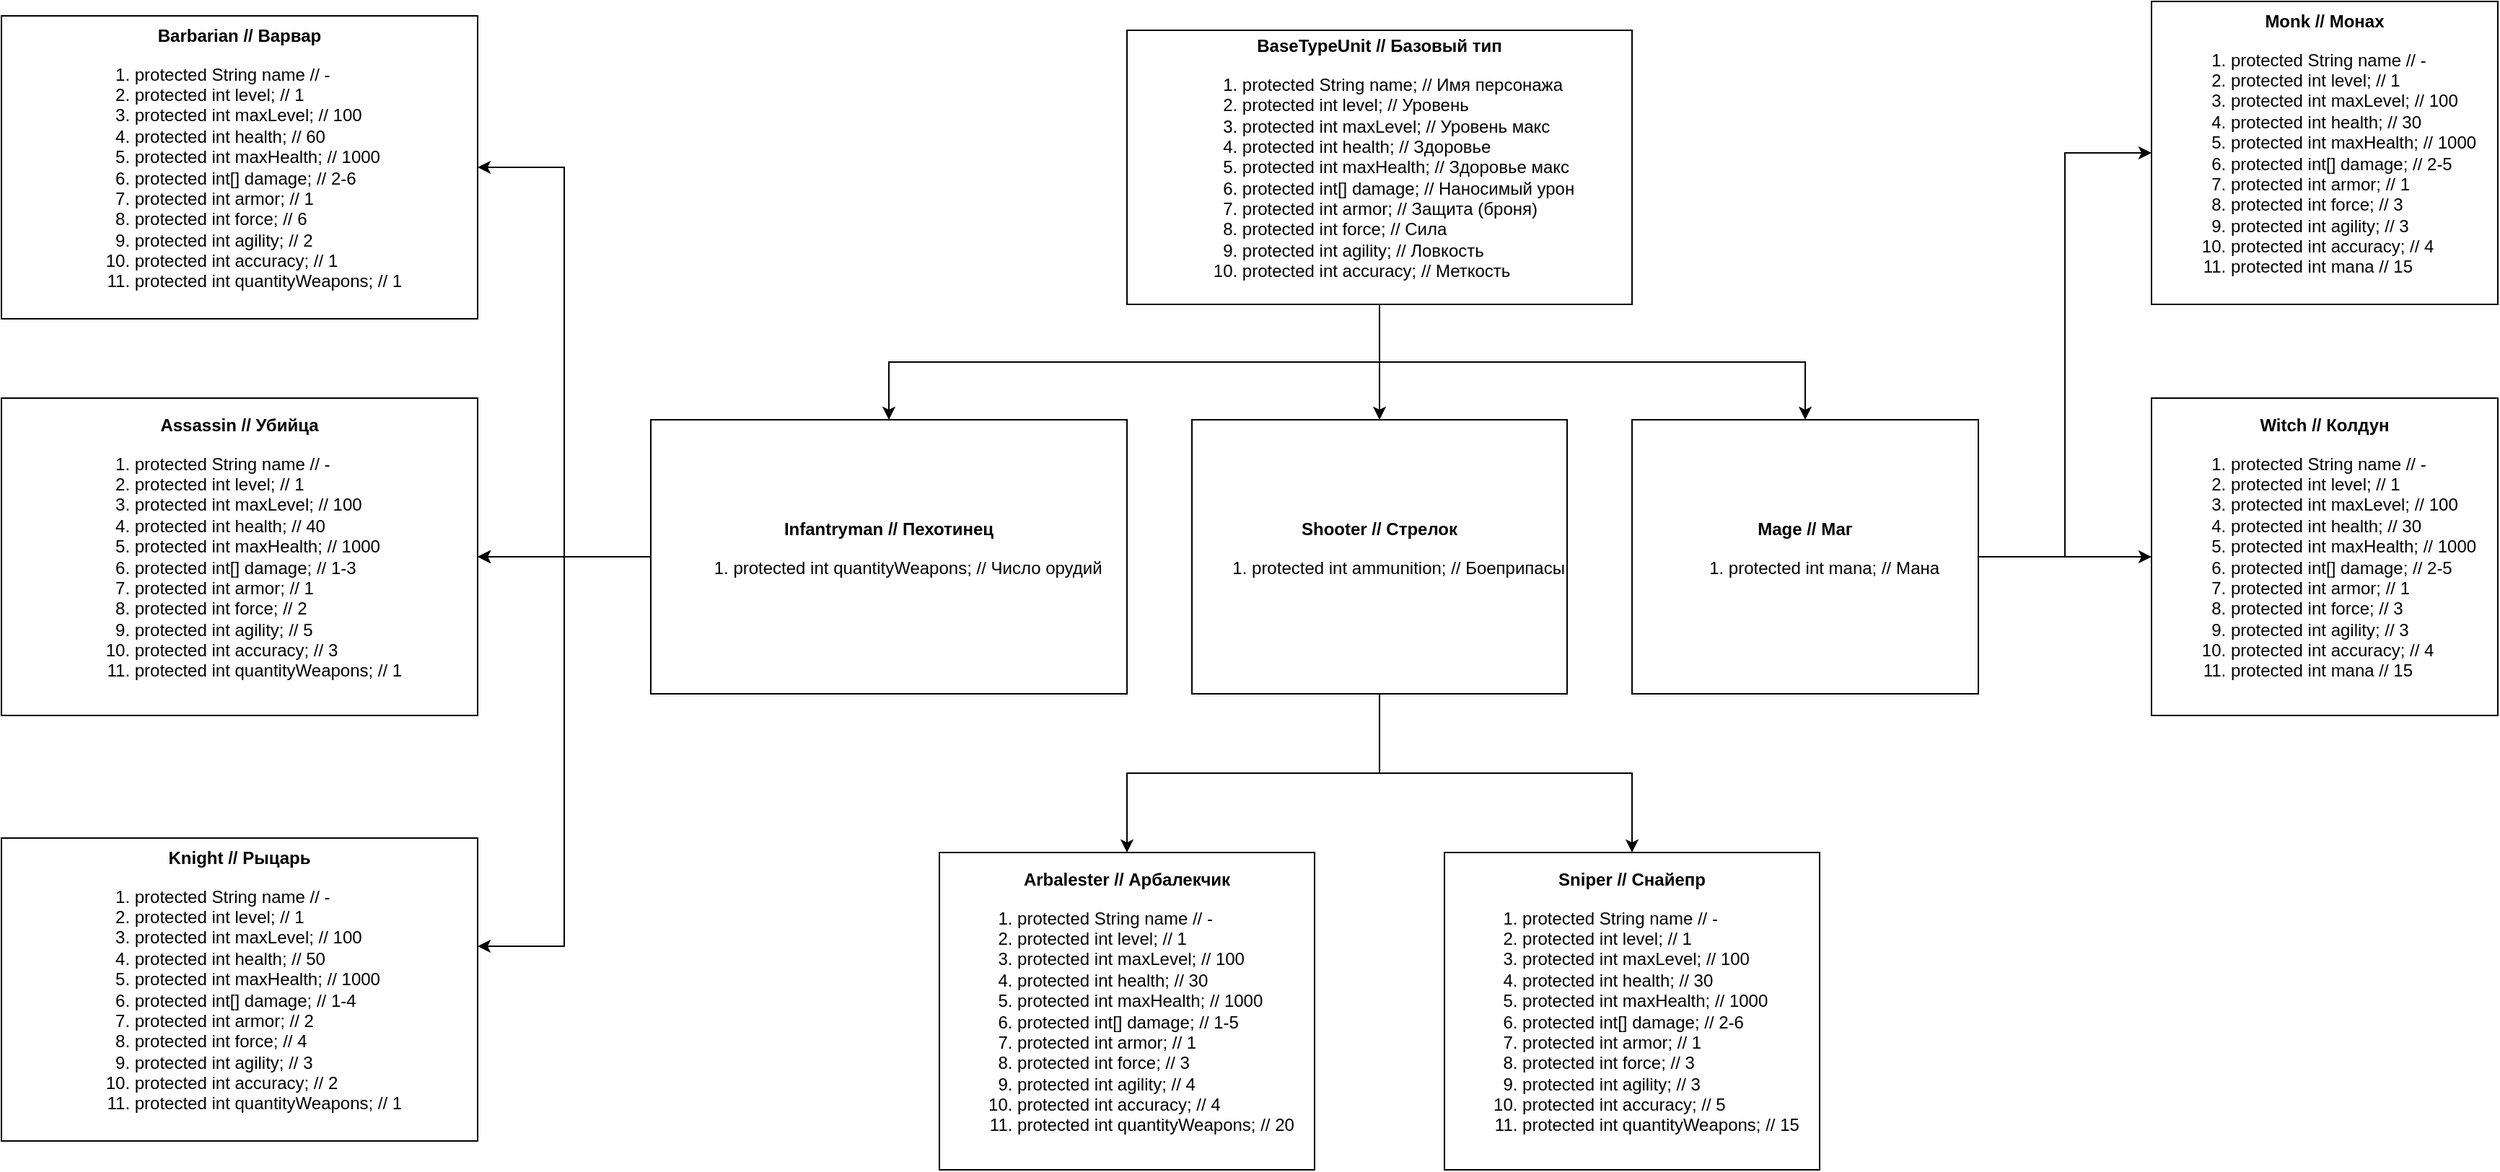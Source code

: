 <mxfile version="21.2.1" type="device">
  <diagram name="Страница 1" id="Y7fdmkCdAOw_nw4FtkV0">
    <mxGraphModel dx="2327" dy="2079" grid="1" gridSize="10" guides="1" tooltips="1" connect="1" arrows="1" fold="1" page="1" pageScale="1" pageWidth="827" pageHeight="1169" math="0" shadow="0">
      <root>
        <mxCell id="0" />
        <mxCell id="1" parent="0" />
        <mxCell id="HZP4EUPkdjJxszeQHDiw-8" value="" style="edgeStyle=orthogonalEdgeStyle;rounded=0;orthogonalLoop=1;jettySize=auto;html=1;" edge="1" parent="1" source="HZP4EUPkdjJxszeQHDiw-1" target="HZP4EUPkdjJxszeQHDiw-7">
          <mxGeometry relative="1" as="geometry" />
        </mxCell>
        <mxCell id="HZP4EUPkdjJxszeQHDiw-10" value="" style="edgeStyle=orthogonalEdgeStyle;rounded=0;orthogonalLoop=1;jettySize=auto;html=1;" edge="1" parent="1" source="HZP4EUPkdjJxszeQHDiw-1" target="HZP4EUPkdjJxszeQHDiw-9">
          <mxGeometry relative="1" as="geometry" />
        </mxCell>
        <mxCell id="HZP4EUPkdjJxszeQHDiw-12" value="" style="edgeStyle=orthogonalEdgeStyle;rounded=0;orthogonalLoop=1;jettySize=auto;html=1;" edge="1" parent="1" source="HZP4EUPkdjJxszeQHDiw-1" target="HZP4EUPkdjJxszeQHDiw-11">
          <mxGeometry relative="1" as="geometry" />
        </mxCell>
        <mxCell id="HZP4EUPkdjJxszeQHDiw-1" value="&lt;b&gt;BaseTypeUnit // Базовый тип&lt;/b&gt;&lt;br&gt;&lt;div&gt;&lt;ol&gt;&lt;li style=&quot;text-align: left;&quot;&gt;protected String name; // Имя персонажа&lt;/li&gt;&lt;li style=&quot;text-align: left;&quot;&gt;protected int level; // Уровень&lt;/li&gt;&lt;li style=&quot;text-align: left;&quot;&gt;protected int maxLevel; // Уровень макс&lt;/li&gt;&lt;li style=&quot;text-align: left;&quot;&gt;&lt;span style=&quot;background-color: initial;&quot;&gt;protected int health; // Здоровье&lt;/span&gt;&lt;/li&gt;&lt;li style=&quot;text-align: left;&quot;&gt;protected int maxHealth; // Здоровье макс&lt;/li&gt;&lt;li style=&quot;text-align: left;&quot;&gt;protected int[] damage; // Наносимый урон&lt;/li&gt;&lt;li style=&quot;text-align: left;&quot;&gt;protected int armor; // Защита (броня)&lt;/li&gt;&lt;li style=&quot;text-align: left;&quot;&gt;protected int force; // Сила&lt;/li&gt;&lt;li style=&quot;text-align: left;&quot;&gt;protected int agility; // Ловкость&lt;/li&gt;&lt;li style=&quot;text-align: left;&quot;&gt;protected int accuracy; // Меткость&lt;br&gt;&lt;/li&gt;&lt;/ol&gt;&lt;/div&gt;" style="rounded=0;whiteSpace=wrap;html=1;" vertex="1" parent="1">
          <mxGeometry x="270" y="-90" width="350" height="190" as="geometry" />
        </mxCell>
        <mxCell id="HZP4EUPkdjJxszeQHDiw-28" value="" style="edgeStyle=orthogonalEdgeStyle;rounded=0;orthogonalLoop=1;jettySize=auto;html=1;" edge="1" parent="1" source="HZP4EUPkdjJxszeQHDiw-7" target="HZP4EUPkdjJxszeQHDiw-27">
          <mxGeometry relative="1" as="geometry">
            <Array as="points">
              <mxPoint x="920" y="275" />
              <mxPoint x="920" y="-5" />
            </Array>
          </mxGeometry>
        </mxCell>
        <mxCell id="HZP4EUPkdjJxszeQHDiw-32" value="" style="edgeStyle=orthogonalEdgeStyle;rounded=0;orthogonalLoop=1;jettySize=auto;html=1;" edge="1" parent="1" source="HZP4EUPkdjJxszeQHDiw-7" target="HZP4EUPkdjJxszeQHDiw-31">
          <mxGeometry relative="1" as="geometry" />
        </mxCell>
        <mxCell id="HZP4EUPkdjJxszeQHDiw-7" value="&lt;b&gt;Mage // Маг&lt;br&gt;&lt;/b&gt;&lt;div&gt;&lt;ol&gt;&lt;li style=&quot;text-align: left;&quot;&gt;protected int mana; // Мана&lt;/li&gt;&lt;/ol&gt;&lt;/div&gt;" style="rounded=0;whiteSpace=wrap;html=1;" vertex="1" parent="1">
          <mxGeometry x="620" y="180" width="240" height="190" as="geometry" />
        </mxCell>
        <mxCell id="HZP4EUPkdjJxszeQHDiw-21" value="" style="edgeStyle=orthogonalEdgeStyle;rounded=0;orthogonalLoop=1;jettySize=auto;html=1;" edge="1" parent="1" source="HZP4EUPkdjJxszeQHDiw-9" target="HZP4EUPkdjJxszeQHDiw-20">
          <mxGeometry relative="1" as="geometry" />
        </mxCell>
        <mxCell id="HZP4EUPkdjJxszeQHDiw-23" value="" style="edgeStyle=orthogonalEdgeStyle;rounded=0;orthogonalLoop=1;jettySize=auto;html=1;" edge="1" parent="1" source="HZP4EUPkdjJxszeQHDiw-9" target="HZP4EUPkdjJxszeQHDiw-22">
          <mxGeometry relative="1" as="geometry" />
        </mxCell>
        <mxCell id="HZP4EUPkdjJxszeQHDiw-9" value="&lt;b&gt;Shooter // Стрелок&lt;br&gt;&lt;/b&gt;&lt;div&gt;&lt;ol&gt;&lt;li style=&quot;&quot;&gt;protected int ammunition; // Боеприпасы&lt;/li&gt;&lt;/ol&gt;&lt;/div&gt;" style="rounded=0;whiteSpace=wrap;html=1;align=center;" vertex="1" parent="1">
          <mxGeometry x="315" y="180" width="260" height="190" as="geometry" />
        </mxCell>
        <mxCell id="HZP4EUPkdjJxszeQHDiw-14" value="" style="edgeStyle=orthogonalEdgeStyle;rounded=0;orthogonalLoop=1;jettySize=auto;html=1;" edge="1" parent="1" source="HZP4EUPkdjJxszeQHDiw-11" target="HZP4EUPkdjJxszeQHDiw-13">
          <mxGeometry relative="1" as="geometry">
            <Array as="points">
              <mxPoint x="-120" y="275" />
              <mxPoint x="-120" y="545" />
            </Array>
          </mxGeometry>
        </mxCell>
        <mxCell id="HZP4EUPkdjJxszeQHDiw-16" value="" style="edgeStyle=orthogonalEdgeStyle;rounded=0;orthogonalLoop=1;jettySize=auto;html=1;" edge="1" parent="1" source="HZP4EUPkdjJxszeQHDiw-11" target="HZP4EUPkdjJxszeQHDiw-15">
          <mxGeometry relative="1" as="geometry" />
        </mxCell>
        <mxCell id="HZP4EUPkdjJxszeQHDiw-17" value="" style="edgeStyle=orthogonalEdgeStyle;rounded=0;orthogonalLoop=1;jettySize=auto;html=1;" edge="1" parent="1" source="HZP4EUPkdjJxszeQHDiw-11" target="HZP4EUPkdjJxszeQHDiw-15">
          <mxGeometry relative="1" as="geometry" />
        </mxCell>
        <mxCell id="HZP4EUPkdjJxszeQHDiw-19" value="" style="edgeStyle=orthogonalEdgeStyle;rounded=0;orthogonalLoop=1;jettySize=auto;html=1;" edge="1" parent="1" source="HZP4EUPkdjJxszeQHDiw-11" target="HZP4EUPkdjJxszeQHDiw-18">
          <mxGeometry relative="1" as="geometry">
            <Array as="points">
              <mxPoint x="-120" y="275" />
              <mxPoint x="-120" y="5" />
            </Array>
          </mxGeometry>
        </mxCell>
        <mxCell id="HZP4EUPkdjJxszeQHDiw-11" value="&lt;b&gt;Infantryman // Пехотинец&lt;/b&gt;&lt;br&gt;&lt;div&gt;&lt;ol&gt;&lt;li style=&quot;border-color: var(--border-color); text-align: left;&quot;&gt;protected int quantityWeapons; // Число орудий&lt;br&gt;&lt;/li&gt;&lt;/ol&gt;&lt;/div&gt;" style="rounded=0;whiteSpace=wrap;html=1;" vertex="1" parent="1">
          <mxGeometry x="-60" y="180" width="330" height="190" as="geometry" />
        </mxCell>
        <mxCell id="HZP4EUPkdjJxszeQHDiw-13" value="&lt;b&gt;Knight // Рыцарь&lt;/b&gt;&lt;br&gt;&lt;div&gt;&lt;ol&gt;&lt;li style=&quot;border-color: var(--border-color); text-align: left;&quot;&gt;protected String name // -&lt;/li&gt;&lt;li style=&quot;border-color: var(--border-color); text-align: left;&quot;&gt;protected int level; // 1&lt;/li&gt;&lt;li style=&quot;border-color: var(--border-color); text-align: left;&quot;&gt;protected int maxLevel; // 100&lt;/li&gt;&lt;li style=&quot;border-color: var(--border-color); text-align: left;&quot;&gt;protected int health; // 50&lt;/li&gt;&lt;li style=&quot;border-color: var(--border-color); text-align: left;&quot;&gt;protected int maxHealth; // 1000&lt;/li&gt;&lt;li style=&quot;border-color: var(--border-color); text-align: left;&quot;&gt;protected int[] damage; // 1-4&lt;/li&gt;&lt;li style=&quot;border-color: var(--border-color); text-align: left;&quot;&gt;protected int armor; // 2&lt;/li&gt;&lt;li style=&quot;border-color: var(--border-color); text-align: left;&quot;&gt;protected int force; // 4&lt;/li&gt;&lt;li style=&quot;border-color: var(--border-color); text-align: left;&quot;&gt;protected int agility; // 3&lt;/li&gt;&lt;li style=&quot;border-color: var(--border-color); text-align: left;&quot;&gt;protected int accuracy; // 2&lt;/li&gt;&lt;li style=&quot;border-color: var(--border-color); text-align: left;&quot;&gt;protected int quantityWeapons; // 1&lt;/li&gt;&lt;/ol&gt;&lt;/div&gt;" style="rounded=0;whiteSpace=wrap;html=1;" vertex="1" parent="1">
          <mxGeometry x="-510" y="470" width="330" height="210" as="geometry" />
        </mxCell>
        <mxCell id="HZP4EUPkdjJxszeQHDiw-15" value="&lt;b&gt;Assassin //&amp;nbsp;Убийца&lt;/b&gt;&lt;br&gt;&lt;div&gt;&lt;ol&gt;&lt;li style=&quot;border-color: var(--border-color); text-align: left;&quot;&gt;protected String name // -&lt;/li&gt;&lt;li style=&quot;border-color: var(--border-color); text-align: left;&quot;&gt;protected int level; // 1&lt;/li&gt;&lt;li style=&quot;border-color: var(--border-color); text-align: left;&quot;&gt;protected int maxLevel; // 100&lt;/li&gt;&lt;li style=&quot;border-color: var(--border-color); text-align: left;&quot;&gt;protected int health; // 40&lt;/li&gt;&lt;li style=&quot;border-color: var(--border-color); text-align: left;&quot;&gt;protected int maxHealth; // 1000&lt;/li&gt;&lt;li style=&quot;border-color: var(--border-color); text-align: left;&quot;&gt;protected int[] damage; // 1-3&lt;/li&gt;&lt;li style=&quot;border-color: var(--border-color); text-align: left;&quot;&gt;protected int armor; // 1&lt;/li&gt;&lt;li style=&quot;border-color: var(--border-color); text-align: left;&quot;&gt;protected int force; // 2&lt;/li&gt;&lt;li style=&quot;border-color: var(--border-color); text-align: left;&quot;&gt;protected int agility; // 5&lt;/li&gt;&lt;li style=&quot;border-color: var(--border-color); text-align: left;&quot;&gt;protected int accuracy; // 3&lt;/li&gt;&lt;li style=&quot;border-color: var(--border-color); text-align: left;&quot;&gt;protected int quantityWeapons; // 1&lt;/li&gt;&lt;/ol&gt;&lt;/div&gt;" style="rounded=0;whiteSpace=wrap;html=1;" vertex="1" parent="1">
          <mxGeometry x="-510" y="165" width="330" height="220" as="geometry" />
        </mxCell>
        <mxCell id="HZP4EUPkdjJxszeQHDiw-18" value="&lt;b&gt;Barbarian //&amp;nbsp;Варвар&lt;/b&gt;&lt;br&gt;&lt;div&gt;&lt;ol&gt;&lt;li style=&quot;border-color: var(--border-color); text-align: left;&quot;&gt;protected String name // -&lt;/li&gt;&lt;li style=&quot;border-color: var(--border-color); text-align: left;&quot;&gt;protected int level; // 1&lt;/li&gt;&lt;li style=&quot;border-color: var(--border-color); text-align: left;&quot;&gt;protected int maxLevel; // 100&lt;/li&gt;&lt;li style=&quot;border-color: var(--border-color); text-align: left;&quot;&gt;protected int health; // 60&lt;/li&gt;&lt;li style=&quot;border-color: var(--border-color); text-align: left;&quot;&gt;protected int maxHealth; // 1000&lt;/li&gt;&lt;li style=&quot;border-color: var(--border-color); text-align: left;&quot;&gt;protected int[] damage; // 2-6&lt;/li&gt;&lt;li style=&quot;border-color: var(--border-color); text-align: left;&quot;&gt;protected int armor; // 1&lt;/li&gt;&lt;li style=&quot;border-color: var(--border-color); text-align: left;&quot;&gt;protected int force; // 6&lt;/li&gt;&lt;li style=&quot;border-color: var(--border-color); text-align: left;&quot;&gt;protected int agility; // 2&lt;/li&gt;&lt;li style=&quot;border-color: var(--border-color); text-align: left;&quot;&gt;protected int accuracy; // 1&lt;/li&gt;&lt;li style=&quot;border-color: var(--border-color); text-align: left;&quot;&gt;protected int quantityWeapons; // 1&lt;/li&gt;&lt;/ol&gt;&lt;/div&gt;" style="rounded=0;whiteSpace=wrap;html=1;" vertex="1" parent="1">
          <mxGeometry x="-510" y="-100" width="330" height="210" as="geometry" />
        </mxCell>
        <mxCell id="HZP4EUPkdjJxszeQHDiw-20" value="&lt;b&gt;Arbalester // Арбалекчик&lt;/b&gt;&lt;br&gt;&lt;div&gt;&lt;ol&gt;&lt;li style=&quot;border-color: var(--border-color); text-align: left;&quot;&gt;protected String name // -&lt;/li&gt;&lt;li style=&quot;border-color: var(--border-color); text-align: left;&quot;&gt;protected int level; // 1&lt;/li&gt;&lt;li style=&quot;border-color: var(--border-color); text-align: left;&quot;&gt;protected int maxLevel; // 100&lt;/li&gt;&lt;li style=&quot;border-color: var(--border-color); text-align: left;&quot;&gt;protected int health; // 30&lt;/li&gt;&lt;li style=&quot;border-color: var(--border-color); text-align: left;&quot;&gt;protected int maxHealth; // 1000&lt;/li&gt;&lt;li style=&quot;border-color: var(--border-color); text-align: left;&quot;&gt;protected int[] damage; // 1-5&lt;/li&gt;&lt;li style=&quot;border-color: var(--border-color); text-align: left;&quot;&gt;protected int armor; // 1&lt;/li&gt;&lt;li style=&quot;border-color: var(--border-color); text-align: left;&quot;&gt;protected int force; // 3&lt;/li&gt;&lt;li style=&quot;border-color: var(--border-color); text-align: left;&quot;&gt;protected int agility; // 4&lt;/li&gt;&lt;li style=&quot;border-color: var(--border-color); text-align: left;&quot;&gt;protected int accuracy; // 4&lt;/li&gt;&lt;li style=&quot;border-color: var(--border-color); text-align: left;&quot;&gt;protected int quantityWeapons; // 20&lt;/li&gt;&lt;/ol&gt;&lt;/div&gt;" style="rounded=0;whiteSpace=wrap;html=1;" vertex="1" parent="1">
          <mxGeometry x="140" y="480" width="260" height="220" as="geometry" />
        </mxCell>
        <mxCell id="HZP4EUPkdjJxszeQHDiw-22" value="&lt;b&gt;Sniper // Снайепр&lt;/b&gt;&lt;br&gt;&lt;div&gt;&lt;ol&gt;&lt;li style=&quot;border-color: var(--border-color); text-align: left;&quot;&gt;protected String name // -&lt;/li&gt;&lt;li style=&quot;border-color: var(--border-color); text-align: left;&quot;&gt;protected int level; // 1&lt;/li&gt;&lt;li style=&quot;border-color: var(--border-color); text-align: left;&quot;&gt;protected int maxLevel; // 100&lt;/li&gt;&lt;li style=&quot;border-color: var(--border-color); text-align: left;&quot;&gt;protected int health; // 30&lt;/li&gt;&lt;li style=&quot;border-color: var(--border-color); text-align: left;&quot;&gt;protected int maxHealth; // 1000&lt;/li&gt;&lt;li style=&quot;border-color: var(--border-color); text-align: left;&quot;&gt;protected int[] damage; // 2-6&lt;/li&gt;&lt;li style=&quot;border-color: var(--border-color); text-align: left;&quot;&gt;protected int armor; // 1&lt;/li&gt;&lt;li style=&quot;border-color: var(--border-color); text-align: left;&quot;&gt;protected int force; // 3&lt;/li&gt;&lt;li style=&quot;border-color: var(--border-color); text-align: left;&quot;&gt;protected int agility; // 3&lt;/li&gt;&lt;li style=&quot;border-color: var(--border-color); text-align: left;&quot;&gt;protected int accuracy; // 5&lt;/li&gt;&lt;li style=&quot;border-color: var(--border-color); text-align: left;&quot;&gt;protected int quantityWeapons; // 15&lt;/li&gt;&lt;/ol&gt;&lt;/div&gt;" style="rounded=0;whiteSpace=wrap;html=1;" vertex="1" parent="1">
          <mxGeometry x="490" y="480" width="260" height="220" as="geometry" />
        </mxCell>
        <mxCell id="HZP4EUPkdjJxszeQHDiw-27" value="&lt;b&gt;Monk // Монах&lt;br&gt;&lt;/b&gt;&lt;div&gt;&lt;ol&gt;&lt;li style=&quot;border-color: var(--border-color); text-align: left;&quot;&gt;protected String name // -&lt;/li&gt;&lt;li style=&quot;border-color: var(--border-color); text-align: left;&quot;&gt;protected int level; // 1&lt;/li&gt;&lt;li style=&quot;border-color: var(--border-color); text-align: left;&quot;&gt;protected int maxLevel; // 100&lt;/li&gt;&lt;li style=&quot;border-color: var(--border-color); text-align: left;&quot;&gt;protected int health; // 30&lt;/li&gt;&lt;li style=&quot;border-color: var(--border-color); text-align: left;&quot;&gt;protected int maxHealth; // 1000&lt;/li&gt;&lt;li style=&quot;border-color: var(--border-color); text-align: left;&quot;&gt;protected int[] damage; // 2-5&lt;/li&gt;&lt;li style=&quot;border-color: var(--border-color); text-align: left;&quot;&gt;protected int armor; // 1&lt;/li&gt;&lt;li style=&quot;border-color: var(--border-color); text-align: left;&quot;&gt;protected int force; // 3&lt;/li&gt;&lt;li style=&quot;border-color: var(--border-color); text-align: left;&quot;&gt;protected int agility; // 3&lt;/li&gt;&lt;li style=&quot;border-color: var(--border-color); text-align: left;&quot;&gt;protected int accuracy; // 4&lt;/li&gt;&lt;li style=&quot;border-color: var(--border-color); text-align: left;&quot;&gt;protected int mana&amp;nbsp;// 15&lt;/li&gt;&lt;/ol&gt;&lt;/div&gt;" style="rounded=0;whiteSpace=wrap;html=1;" vertex="1" parent="1">
          <mxGeometry x="980" y="-110" width="240" height="210" as="geometry" />
        </mxCell>
        <mxCell id="HZP4EUPkdjJxszeQHDiw-31" value="&lt;b&gt;Witch // Колдун&lt;/b&gt;&lt;br&gt;&lt;div&gt;&lt;ol&gt;&lt;li style=&quot;border-color: var(--border-color); text-align: left;&quot;&gt;protected String name // -&lt;/li&gt;&lt;li style=&quot;border-color: var(--border-color); text-align: left;&quot;&gt;protected int level; // 1&lt;/li&gt;&lt;li style=&quot;border-color: var(--border-color); text-align: left;&quot;&gt;protected int maxLevel; // 100&lt;/li&gt;&lt;li style=&quot;border-color: var(--border-color); text-align: left;&quot;&gt;protected int health; // 30&lt;/li&gt;&lt;li style=&quot;border-color: var(--border-color); text-align: left;&quot;&gt;protected int maxHealth; // 1000&lt;/li&gt;&lt;li style=&quot;border-color: var(--border-color); text-align: left;&quot;&gt;protected int[] damage; // 2-5&lt;/li&gt;&lt;li style=&quot;border-color: var(--border-color); text-align: left;&quot;&gt;protected int armor; // 1&lt;/li&gt;&lt;li style=&quot;border-color: var(--border-color); text-align: left;&quot;&gt;protected int force; // 3&lt;/li&gt;&lt;li style=&quot;border-color: var(--border-color); text-align: left;&quot;&gt;protected int agility; // 3&lt;/li&gt;&lt;li style=&quot;border-color: var(--border-color); text-align: left;&quot;&gt;protected int accuracy; // 4&lt;/li&gt;&lt;li style=&quot;border-color: var(--border-color); text-align: left;&quot;&gt;protected int mana&amp;nbsp;// 15&lt;/li&gt;&lt;/ol&gt;&lt;/div&gt;" style="rounded=0;whiteSpace=wrap;html=1;" vertex="1" parent="1">
          <mxGeometry x="980" y="165" width="240" height="220" as="geometry" />
        </mxCell>
      </root>
    </mxGraphModel>
  </diagram>
</mxfile>
